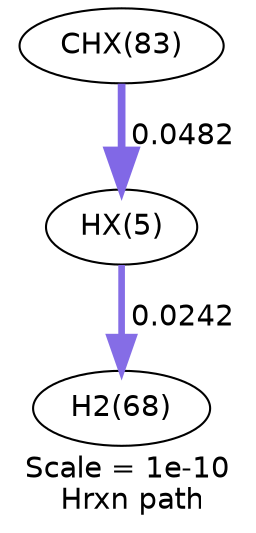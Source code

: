 digraph reaction_paths {
center=1;
s10 -> s8[fontname="Helvetica", style="setlinewidth(3.19)", arrowsize=1.6, color="0.7, 0.524, 0.9"
, label=" 0.0242"];
s22 -> s10[fontname="Helvetica", style="setlinewidth(3.71)", arrowsize=1.86, color="0.7, 0.548, 0.9"
, label=" 0.0482"];
s8 [ fontname="Helvetica", label="H2(68)"];
s10 [ fontname="Helvetica", label="HX(5)"];
s22 [ fontname="Helvetica", label="CHX(83)"];
 label = "Scale = 1e-10\l Hrxn path";
 fontname = "Helvetica";
}
